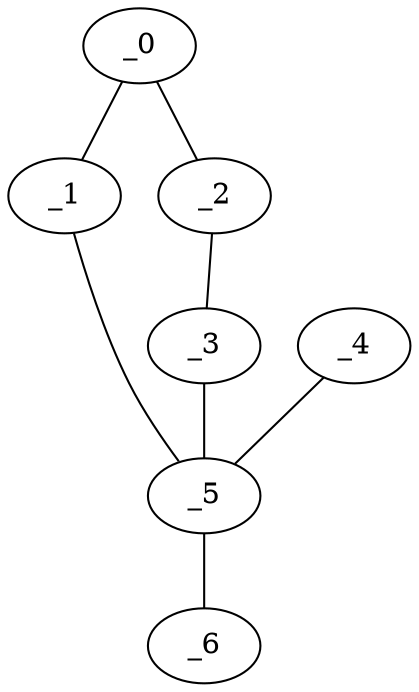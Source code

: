 graph HP1_0140 {
	_0	 [x="1.18348",
		y="2.48748"];
	_1	 [x="0.564715",
		y="0.646389"];
	_0 -- _1;
	_2	 [x="2.20973",
		y="1.11115"];
	_0 -- _2;
	_5	 [x="2.3",
		y="1.76"];
	_1 -- _5;
	_3	 [x="2.09517",
		y="2.7766"];
	_2 -- _3;
	_3 -- _5;
	_4	 [x="0.375412",
		y="1.82926"];
	_4 -- _5;
	_6	 [x="2.58534",
		y="1.09165"];
	_5 -- _6;
}
